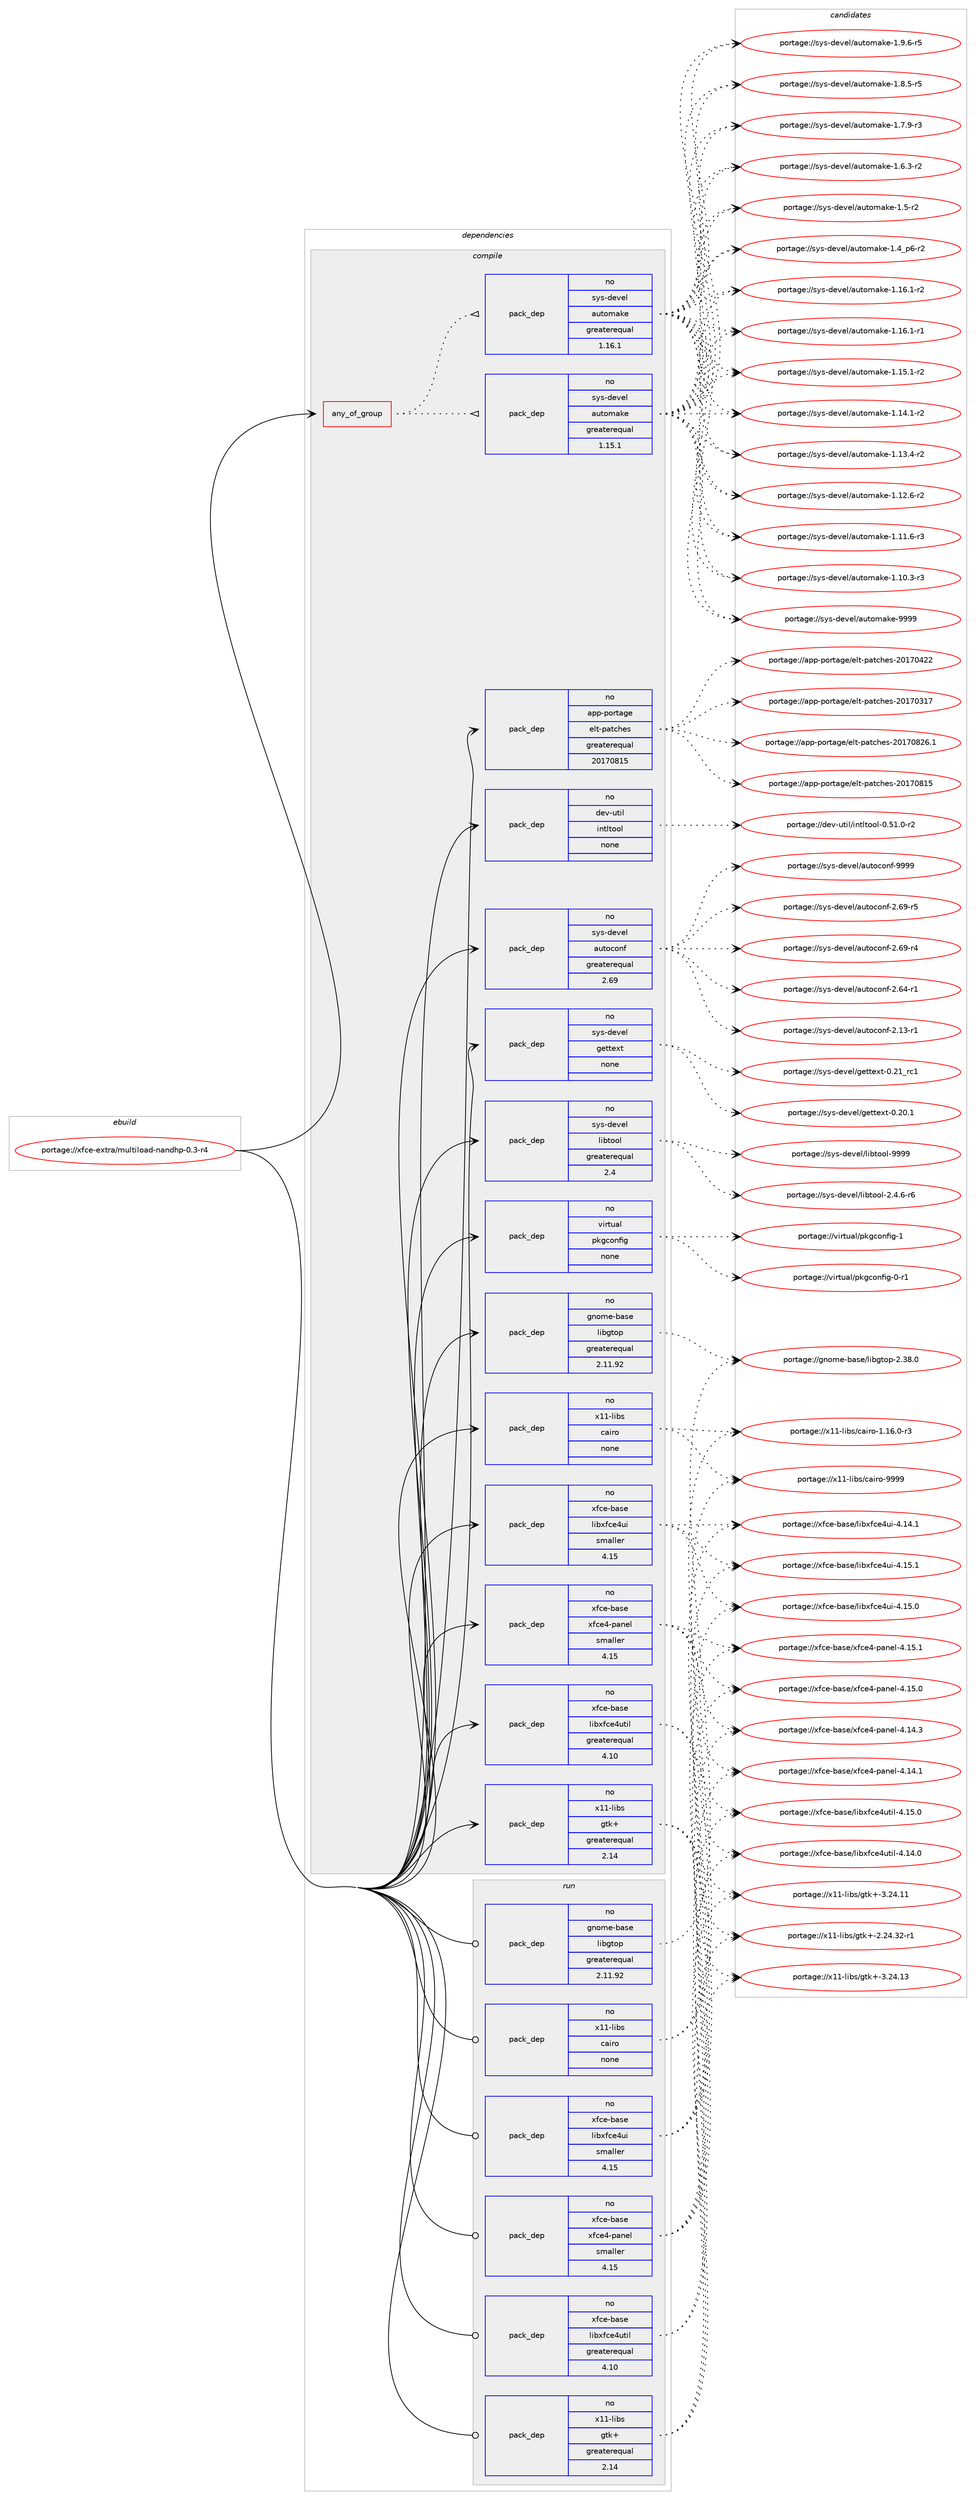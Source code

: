 digraph prolog {

# *************
# Graph options
# *************

newrank=true;
concentrate=true;
compound=true;
graph [rankdir=LR,fontname=Helvetica,fontsize=10,ranksep=1.5];#, ranksep=2.5, nodesep=0.2];
edge  [arrowhead=vee];
node  [fontname=Helvetica,fontsize=10];

# **********
# The ebuild
# **********

subgraph cluster_leftcol {
color=gray;
rank=same;
label=<<i>ebuild</i>>;
id [label="portage://xfce-extra/multiload-nandhp-0.3-r4", color=red, width=4, href="../xfce-extra/multiload-nandhp-0.3-r4.svg"];
}

# ****************
# The dependencies
# ****************

subgraph cluster_midcol {
color=gray;
label=<<i>dependencies</i>>;
subgraph cluster_compile {
fillcolor="#eeeeee";
style=filled;
label=<<i>compile</i>>;
subgraph any9 {
dependency968 [label=<<TABLE BORDER="0" CELLBORDER="1" CELLSPACING="0" CELLPADDING="4"><TR><TD CELLPADDING="10">any_of_group</TD></TR></TABLE>>, shape=none, color=red];subgraph pack861 {
dependency969 [label=<<TABLE BORDER="0" CELLBORDER="1" CELLSPACING="0" CELLPADDING="4" WIDTH="220"><TR><TD ROWSPAN="6" CELLPADDING="30">pack_dep</TD></TR><TR><TD WIDTH="110">no</TD></TR><TR><TD>sys-devel</TD></TR><TR><TD>automake</TD></TR><TR><TD>greaterequal</TD></TR><TR><TD>1.16.1</TD></TR></TABLE>>, shape=none, color=blue];
}
dependency968:e -> dependency969:w [weight=20,style="dotted",arrowhead="oinv"];
subgraph pack862 {
dependency970 [label=<<TABLE BORDER="0" CELLBORDER="1" CELLSPACING="0" CELLPADDING="4" WIDTH="220"><TR><TD ROWSPAN="6" CELLPADDING="30">pack_dep</TD></TR><TR><TD WIDTH="110">no</TD></TR><TR><TD>sys-devel</TD></TR><TR><TD>automake</TD></TR><TR><TD>greaterequal</TD></TR><TR><TD>1.15.1</TD></TR></TABLE>>, shape=none, color=blue];
}
dependency968:e -> dependency970:w [weight=20,style="dotted",arrowhead="oinv"];
}
id:e -> dependency968:w [weight=20,style="solid",arrowhead="vee"];
subgraph pack863 {
dependency971 [label=<<TABLE BORDER="0" CELLBORDER="1" CELLSPACING="0" CELLPADDING="4" WIDTH="220"><TR><TD ROWSPAN="6" CELLPADDING="30">pack_dep</TD></TR><TR><TD WIDTH="110">no</TD></TR><TR><TD>app-portage</TD></TR><TR><TD>elt-patches</TD></TR><TR><TD>greaterequal</TD></TR><TR><TD>20170815</TD></TR></TABLE>>, shape=none, color=blue];
}
id:e -> dependency971:w [weight=20,style="solid",arrowhead="vee"];
subgraph pack864 {
dependency972 [label=<<TABLE BORDER="0" CELLBORDER="1" CELLSPACING="0" CELLPADDING="4" WIDTH="220"><TR><TD ROWSPAN="6" CELLPADDING="30">pack_dep</TD></TR><TR><TD WIDTH="110">no</TD></TR><TR><TD>dev-util</TD></TR><TR><TD>intltool</TD></TR><TR><TD>none</TD></TR><TR><TD></TD></TR></TABLE>>, shape=none, color=blue];
}
id:e -> dependency972:w [weight=20,style="solid",arrowhead="vee"];
subgraph pack865 {
dependency973 [label=<<TABLE BORDER="0" CELLBORDER="1" CELLSPACING="0" CELLPADDING="4" WIDTH="220"><TR><TD ROWSPAN="6" CELLPADDING="30">pack_dep</TD></TR><TR><TD WIDTH="110">no</TD></TR><TR><TD>gnome-base</TD></TR><TR><TD>libgtop</TD></TR><TR><TD>greaterequal</TD></TR><TR><TD>2.11.92</TD></TR></TABLE>>, shape=none, color=blue];
}
id:e -> dependency973:w [weight=20,style="solid",arrowhead="vee"];
subgraph pack866 {
dependency974 [label=<<TABLE BORDER="0" CELLBORDER="1" CELLSPACING="0" CELLPADDING="4" WIDTH="220"><TR><TD ROWSPAN="6" CELLPADDING="30">pack_dep</TD></TR><TR><TD WIDTH="110">no</TD></TR><TR><TD>sys-devel</TD></TR><TR><TD>autoconf</TD></TR><TR><TD>greaterequal</TD></TR><TR><TD>2.69</TD></TR></TABLE>>, shape=none, color=blue];
}
id:e -> dependency974:w [weight=20,style="solid",arrowhead="vee"];
subgraph pack867 {
dependency975 [label=<<TABLE BORDER="0" CELLBORDER="1" CELLSPACING="0" CELLPADDING="4" WIDTH="220"><TR><TD ROWSPAN="6" CELLPADDING="30">pack_dep</TD></TR><TR><TD WIDTH="110">no</TD></TR><TR><TD>sys-devel</TD></TR><TR><TD>gettext</TD></TR><TR><TD>none</TD></TR><TR><TD></TD></TR></TABLE>>, shape=none, color=blue];
}
id:e -> dependency975:w [weight=20,style="solid",arrowhead="vee"];
subgraph pack868 {
dependency976 [label=<<TABLE BORDER="0" CELLBORDER="1" CELLSPACING="0" CELLPADDING="4" WIDTH="220"><TR><TD ROWSPAN="6" CELLPADDING="30">pack_dep</TD></TR><TR><TD WIDTH="110">no</TD></TR><TR><TD>sys-devel</TD></TR><TR><TD>libtool</TD></TR><TR><TD>greaterequal</TD></TR><TR><TD>2.4</TD></TR></TABLE>>, shape=none, color=blue];
}
id:e -> dependency976:w [weight=20,style="solid",arrowhead="vee"];
subgraph pack869 {
dependency977 [label=<<TABLE BORDER="0" CELLBORDER="1" CELLSPACING="0" CELLPADDING="4" WIDTH="220"><TR><TD ROWSPAN="6" CELLPADDING="30">pack_dep</TD></TR><TR><TD WIDTH="110">no</TD></TR><TR><TD>virtual</TD></TR><TR><TD>pkgconfig</TD></TR><TR><TD>none</TD></TR><TR><TD></TD></TR></TABLE>>, shape=none, color=blue];
}
id:e -> dependency977:w [weight=20,style="solid",arrowhead="vee"];
subgraph pack870 {
dependency978 [label=<<TABLE BORDER="0" CELLBORDER="1" CELLSPACING="0" CELLPADDING="4" WIDTH="220"><TR><TD ROWSPAN="6" CELLPADDING="30">pack_dep</TD></TR><TR><TD WIDTH="110">no</TD></TR><TR><TD>x11-libs</TD></TR><TR><TD>cairo</TD></TR><TR><TD>none</TD></TR><TR><TD></TD></TR></TABLE>>, shape=none, color=blue];
}
id:e -> dependency978:w [weight=20,style="solid",arrowhead="vee"];
subgraph pack871 {
dependency979 [label=<<TABLE BORDER="0" CELLBORDER="1" CELLSPACING="0" CELLPADDING="4" WIDTH="220"><TR><TD ROWSPAN="6" CELLPADDING="30">pack_dep</TD></TR><TR><TD WIDTH="110">no</TD></TR><TR><TD>x11-libs</TD></TR><TR><TD>gtk+</TD></TR><TR><TD>greaterequal</TD></TR><TR><TD>2.14</TD></TR></TABLE>>, shape=none, color=blue];
}
id:e -> dependency979:w [weight=20,style="solid",arrowhead="vee"];
subgraph pack872 {
dependency980 [label=<<TABLE BORDER="0" CELLBORDER="1" CELLSPACING="0" CELLPADDING="4" WIDTH="220"><TR><TD ROWSPAN="6" CELLPADDING="30">pack_dep</TD></TR><TR><TD WIDTH="110">no</TD></TR><TR><TD>xfce-base</TD></TR><TR><TD>libxfce4ui</TD></TR><TR><TD>smaller</TD></TR><TR><TD>4.15</TD></TR></TABLE>>, shape=none, color=blue];
}
id:e -> dependency980:w [weight=20,style="solid",arrowhead="vee"];
subgraph pack873 {
dependency981 [label=<<TABLE BORDER="0" CELLBORDER="1" CELLSPACING="0" CELLPADDING="4" WIDTH="220"><TR><TD ROWSPAN="6" CELLPADDING="30">pack_dep</TD></TR><TR><TD WIDTH="110">no</TD></TR><TR><TD>xfce-base</TD></TR><TR><TD>libxfce4util</TD></TR><TR><TD>greaterequal</TD></TR><TR><TD>4.10</TD></TR></TABLE>>, shape=none, color=blue];
}
id:e -> dependency981:w [weight=20,style="solid",arrowhead="vee"];
subgraph pack874 {
dependency982 [label=<<TABLE BORDER="0" CELLBORDER="1" CELLSPACING="0" CELLPADDING="4" WIDTH="220"><TR><TD ROWSPAN="6" CELLPADDING="30">pack_dep</TD></TR><TR><TD WIDTH="110">no</TD></TR><TR><TD>xfce-base</TD></TR><TR><TD>xfce4-panel</TD></TR><TR><TD>smaller</TD></TR><TR><TD>4.15</TD></TR></TABLE>>, shape=none, color=blue];
}
id:e -> dependency982:w [weight=20,style="solid",arrowhead="vee"];
}
subgraph cluster_compileandrun {
fillcolor="#eeeeee";
style=filled;
label=<<i>compile and run</i>>;
}
subgraph cluster_run {
fillcolor="#eeeeee";
style=filled;
label=<<i>run</i>>;
subgraph pack875 {
dependency983 [label=<<TABLE BORDER="0" CELLBORDER="1" CELLSPACING="0" CELLPADDING="4" WIDTH="220"><TR><TD ROWSPAN="6" CELLPADDING="30">pack_dep</TD></TR><TR><TD WIDTH="110">no</TD></TR><TR><TD>gnome-base</TD></TR><TR><TD>libgtop</TD></TR><TR><TD>greaterequal</TD></TR><TR><TD>2.11.92</TD></TR></TABLE>>, shape=none, color=blue];
}
id:e -> dependency983:w [weight=20,style="solid",arrowhead="odot"];
subgraph pack876 {
dependency984 [label=<<TABLE BORDER="0" CELLBORDER="1" CELLSPACING="0" CELLPADDING="4" WIDTH="220"><TR><TD ROWSPAN="6" CELLPADDING="30">pack_dep</TD></TR><TR><TD WIDTH="110">no</TD></TR><TR><TD>x11-libs</TD></TR><TR><TD>cairo</TD></TR><TR><TD>none</TD></TR><TR><TD></TD></TR></TABLE>>, shape=none, color=blue];
}
id:e -> dependency984:w [weight=20,style="solid",arrowhead="odot"];
subgraph pack877 {
dependency985 [label=<<TABLE BORDER="0" CELLBORDER="1" CELLSPACING="0" CELLPADDING="4" WIDTH="220"><TR><TD ROWSPAN="6" CELLPADDING="30">pack_dep</TD></TR><TR><TD WIDTH="110">no</TD></TR><TR><TD>x11-libs</TD></TR><TR><TD>gtk+</TD></TR><TR><TD>greaterequal</TD></TR><TR><TD>2.14</TD></TR></TABLE>>, shape=none, color=blue];
}
id:e -> dependency985:w [weight=20,style="solid",arrowhead="odot"];
subgraph pack878 {
dependency986 [label=<<TABLE BORDER="0" CELLBORDER="1" CELLSPACING="0" CELLPADDING="4" WIDTH="220"><TR><TD ROWSPAN="6" CELLPADDING="30">pack_dep</TD></TR><TR><TD WIDTH="110">no</TD></TR><TR><TD>xfce-base</TD></TR><TR><TD>libxfce4ui</TD></TR><TR><TD>smaller</TD></TR><TR><TD>4.15</TD></TR></TABLE>>, shape=none, color=blue];
}
id:e -> dependency986:w [weight=20,style="solid",arrowhead="odot"];
subgraph pack879 {
dependency987 [label=<<TABLE BORDER="0" CELLBORDER="1" CELLSPACING="0" CELLPADDING="4" WIDTH="220"><TR><TD ROWSPAN="6" CELLPADDING="30">pack_dep</TD></TR><TR><TD WIDTH="110">no</TD></TR><TR><TD>xfce-base</TD></TR><TR><TD>libxfce4util</TD></TR><TR><TD>greaterequal</TD></TR><TR><TD>4.10</TD></TR></TABLE>>, shape=none, color=blue];
}
id:e -> dependency987:w [weight=20,style="solid",arrowhead="odot"];
subgraph pack880 {
dependency988 [label=<<TABLE BORDER="0" CELLBORDER="1" CELLSPACING="0" CELLPADDING="4" WIDTH="220"><TR><TD ROWSPAN="6" CELLPADDING="30">pack_dep</TD></TR><TR><TD WIDTH="110">no</TD></TR><TR><TD>xfce-base</TD></TR><TR><TD>xfce4-panel</TD></TR><TR><TD>smaller</TD></TR><TR><TD>4.15</TD></TR></TABLE>>, shape=none, color=blue];
}
id:e -> dependency988:w [weight=20,style="solid",arrowhead="odot"];
}
}

# **************
# The candidates
# **************

subgraph cluster_choices {
rank=same;
color=gray;
label=<<i>candidates</i>>;

subgraph choice861 {
color=black;
nodesep=1;
choice115121115451001011181011084797117116111109971071014557575757 [label="portage://sys-devel/automake-9999", color=red, width=4,href="../sys-devel/automake-9999.svg"];
choice115121115451001011181011084797117116111109971071014549465746544511453 [label="portage://sys-devel/automake-1.9.6-r5", color=red, width=4,href="../sys-devel/automake-1.9.6-r5.svg"];
choice115121115451001011181011084797117116111109971071014549465646534511453 [label="portage://sys-devel/automake-1.8.5-r5", color=red, width=4,href="../sys-devel/automake-1.8.5-r5.svg"];
choice115121115451001011181011084797117116111109971071014549465546574511451 [label="portage://sys-devel/automake-1.7.9-r3", color=red, width=4,href="../sys-devel/automake-1.7.9-r3.svg"];
choice115121115451001011181011084797117116111109971071014549465446514511450 [label="portage://sys-devel/automake-1.6.3-r2", color=red, width=4,href="../sys-devel/automake-1.6.3-r2.svg"];
choice11512111545100101118101108479711711611110997107101454946534511450 [label="portage://sys-devel/automake-1.5-r2", color=red, width=4,href="../sys-devel/automake-1.5-r2.svg"];
choice115121115451001011181011084797117116111109971071014549465295112544511450 [label="portage://sys-devel/automake-1.4_p6-r2", color=red, width=4,href="../sys-devel/automake-1.4_p6-r2.svg"];
choice11512111545100101118101108479711711611110997107101454946495446494511450 [label="portage://sys-devel/automake-1.16.1-r2", color=red, width=4,href="../sys-devel/automake-1.16.1-r2.svg"];
choice11512111545100101118101108479711711611110997107101454946495446494511449 [label="portage://sys-devel/automake-1.16.1-r1", color=red, width=4,href="../sys-devel/automake-1.16.1-r1.svg"];
choice11512111545100101118101108479711711611110997107101454946495346494511450 [label="portage://sys-devel/automake-1.15.1-r2", color=red, width=4,href="../sys-devel/automake-1.15.1-r2.svg"];
choice11512111545100101118101108479711711611110997107101454946495246494511450 [label="portage://sys-devel/automake-1.14.1-r2", color=red, width=4,href="../sys-devel/automake-1.14.1-r2.svg"];
choice11512111545100101118101108479711711611110997107101454946495146524511450 [label="portage://sys-devel/automake-1.13.4-r2", color=red, width=4,href="../sys-devel/automake-1.13.4-r2.svg"];
choice11512111545100101118101108479711711611110997107101454946495046544511450 [label="portage://sys-devel/automake-1.12.6-r2", color=red, width=4,href="../sys-devel/automake-1.12.6-r2.svg"];
choice11512111545100101118101108479711711611110997107101454946494946544511451 [label="portage://sys-devel/automake-1.11.6-r3", color=red, width=4,href="../sys-devel/automake-1.11.6-r3.svg"];
choice11512111545100101118101108479711711611110997107101454946494846514511451 [label="portage://sys-devel/automake-1.10.3-r3", color=red, width=4,href="../sys-devel/automake-1.10.3-r3.svg"];
dependency969:e -> choice115121115451001011181011084797117116111109971071014557575757:w [style=dotted,weight="100"];
dependency969:e -> choice115121115451001011181011084797117116111109971071014549465746544511453:w [style=dotted,weight="100"];
dependency969:e -> choice115121115451001011181011084797117116111109971071014549465646534511453:w [style=dotted,weight="100"];
dependency969:e -> choice115121115451001011181011084797117116111109971071014549465546574511451:w [style=dotted,weight="100"];
dependency969:e -> choice115121115451001011181011084797117116111109971071014549465446514511450:w [style=dotted,weight="100"];
dependency969:e -> choice11512111545100101118101108479711711611110997107101454946534511450:w [style=dotted,weight="100"];
dependency969:e -> choice115121115451001011181011084797117116111109971071014549465295112544511450:w [style=dotted,weight="100"];
dependency969:e -> choice11512111545100101118101108479711711611110997107101454946495446494511450:w [style=dotted,weight="100"];
dependency969:e -> choice11512111545100101118101108479711711611110997107101454946495446494511449:w [style=dotted,weight="100"];
dependency969:e -> choice11512111545100101118101108479711711611110997107101454946495346494511450:w [style=dotted,weight="100"];
dependency969:e -> choice11512111545100101118101108479711711611110997107101454946495246494511450:w [style=dotted,weight="100"];
dependency969:e -> choice11512111545100101118101108479711711611110997107101454946495146524511450:w [style=dotted,weight="100"];
dependency969:e -> choice11512111545100101118101108479711711611110997107101454946495046544511450:w [style=dotted,weight="100"];
dependency969:e -> choice11512111545100101118101108479711711611110997107101454946494946544511451:w [style=dotted,weight="100"];
dependency969:e -> choice11512111545100101118101108479711711611110997107101454946494846514511451:w [style=dotted,weight="100"];
}
subgraph choice862 {
color=black;
nodesep=1;
choice115121115451001011181011084797117116111109971071014557575757 [label="portage://sys-devel/automake-9999", color=red, width=4,href="../sys-devel/automake-9999.svg"];
choice115121115451001011181011084797117116111109971071014549465746544511453 [label="portage://sys-devel/automake-1.9.6-r5", color=red, width=4,href="../sys-devel/automake-1.9.6-r5.svg"];
choice115121115451001011181011084797117116111109971071014549465646534511453 [label="portage://sys-devel/automake-1.8.5-r5", color=red, width=4,href="../sys-devel/automake-1.8.5-r5.svg"];
choice115121115451001011181011084797117116111109971071014549465546574511451 [label="portage://sys-devel/automake-1.7.9-r3", color=red, width=4,href="../sys-devel/automake-1.7.9-r3.svg"];
choice115121115451001011181011084797117116111109971071014549465446514511450 [label="portage://sys-devel/automake-1.6.3-r2", color=red, width=4,href="../sys-devel/automake-1.6.3-r2.svg"];
choice11512111545100101118101108479711711611110997107101454946534511450 [label="portage://sys-devel/automake-1.5-r2", color=red, width=4,href="../sys-devel/automake-1.5-r2.svg"];
choice115121115451001011181011084797117116111109971071014549465295112544511450 [label="portage://sys-devel/automake-1.4_p6-r2", color=red, width=4,href="../sys-devel/automake-1.4_p6-r2.svg"];
choice11512111545100101118101108479711711611110997107101454946495446494511450 [label="portage://sys-devel/automake-1.16.1-r2", color=red, width=4,href="../sys-devel/automake-1.16.1-r2.svg"];
choice11512111545100101118101108479711711611110997107101454946495446494511449 [label="portage://sys-devel/automake-1.16.1-r1", color=red, width=4,href="../sys-devel/automake-1.16.1-r1.svg"];
choice11512111545100101118101108479711711611110997107101454946495346494511450 [label="portage://sys-devel/automake-1.15.1-r2", color=red, width=4,href="../sys-devel/automake-1.15.1-r2.svg"];
choice11512111545100101118101108479711711611110997107101454946495246494511450 [label="portage://sys-devel/automake-1.14.1-r2", color=red, width=4,href="../sys-devel/automake-1.14.1-r2.svg"];
choice11512111545100101118101108479711711611110997107101454946495146524511450 [label="portage://sys-devel/automake-1.13.4-r2", color=red, width=4,href="../sys-devel/automake-1.13.4-r2.svg"];
choice11512111545100101118101108479711711611110997107101454946495046544511450 [label="portage://sys-devel/automake-1.12.6-r2", color=red, width=4,href="../sys-devel/automake-1.12.6-r2.svg"];
choice11512111545100101118101108479711711611110997107101454946494946544511451 [label="portage://sys-devel/automake-1.11.6-r3", color=red, width=4,href="../sys-devel/automake-1.11.6-r3.svg"];
choice11512111545100101118101108479711711611110997107101454946494846514511451 [label="portage://sys-devel/automake-1.10.3-r3", color=red, width=4,href="../sys-devel/automake-1.10.3-r3.svg"];
dependency970:e -> choice115121115451001011181011084797117116111109971071014557575757:w [style=dotted,weight="100"];
dependency970:e -> choice115121115451001011181011084797117116111109971071014549465746544511453:w [style=dotted,weight="100"];
dependency970:e -> choice115121115451001011181011084797117116111109971071014549465646534511453:w [style=dotted,weight="100"];
dependency970:e -> choice115121115451001011181011084797117116111109971071014549465546574511451:w [style=dotted,weight="100"];
dependency970:e -> choice115121115451001011181011084797117116111109971071014549465446514511450:w [style=dotted,weight="100"];
dependency970:e -> choice11512111545100101118101108479711711611110997107101454946534511450:w [style=dotted,weight="100"];
dependency970:e -> choice115121115451001011181011084797117116111109971071014549465295112544511450:w [style=dotted,weight="100"];
dependency970:e -> choice11512111545100101118101108479711711611110997107101454946495446494511450:w [style=dotted,weight="100"];
dependency970:e -> choice11512111545100101118101108479711711611110997107101454946495446494511449:w [style=dotted,weight="100"];
dependency970:e -> choice11512111545100101118101108479711711611110997107101454946495346494511450:w [style=dotted,weight="100"];
dependency970:e -> choice11512111545100101118101108479711711611110997107101454946495246494511450:w [style=dotted,weight="100"];
dependency970:e -> choice11512111545100101118101108479711711611110997107101454946495146524511450:w [style=dotted,weight="100"];
dependency970:e -> choice11512111545100101118101108479711711611110997107101454946495046544511450:w [style=dotted,weight="100"];
dependency970:e -> choice11512111545100101118101108479711711611110997107101454946494946544511451:w [style=dotted,weight="100"];
dependency970:e -> choice11512111545100101118101108479711711611110997107101454946494846514511451:w [style=dotted,weight="100"];
}
subgraph choice863 {
color=black;
nodesep=1;
choice971121124511211111411697103101471011081164511297116991041011154550484955485650544649 [label="portage://app-portage/elt-patches-20170826.1", color=red, width=4,href="../app-portage/elt-patches-20170826.1.svg"];
choice97112112451121111141169710310147101108116451129711699104101115455048495548564953 [label="portage://app-portage/elt-patches-20170815", color=red, width=4,href="../app-portage/elt-patches-20170815.svg"];
choice97112112451121111141169710310147101108116451129711699104101115455048495548525050 [label="portage://app-portage/elt-patches-20170422", color=red, width=4,href="../app-portage/elt-patches-20170422.svg"];
choice97112112451121111141169710310147101108116451129711699104101115455048495548514955 [label="portage://app-portage/elt-patches-20170317", color=red, width=4,href="../app-portage/elt-patches-20170317.svg"];
dependency971:e -> choice971121124511211111411697103101471011081164511297116991041011154550484955485650544649:w [style=dotted,weight="100"];
dependency971:e -> choice97112112451121111141169710310147101108116451129711699104101115455048495548564953:w [style=dotted,weight="100"];
dependency971:e -> choice97112112451121111141169710310147101108116451129711699104101115455048495548525050:w [style=dotted,weight="100"];
dependency971:e -> choice97112112451121111141169710310147101108116451129711699104101115455048495548514955:w [style=dotted,weight="100"];
}
subgraph choice864 {
color=black;
nodesep=1;
choice1001011184511711610510847105110116108116111111108454846534946484511450 [label="portage://dev-util/intltool-0.51.0-r2", color=red, width=4,href="../dev-util/intltool-0.51.0-r2.svg"];
dependency972:e -> choice1001011184511711610510847105110116108116111111108454846534946484511450:w [style=dotted,weight="100"];
}
subgraph choice865 {
color=black;
nodesep=1;
choice103110111109101459897115101471081059810311611111245504651564648 [label="portage://gnome-base/libgtop-2.38.0", color=red, width=4,href="../gnome-base/libgtop-2.38.0.svg"];
dependency973:e -> choice103110111109101459897115101471081059810311611111245504651564648:w [style=dotted,weight="100"];
}
subgraph choice866 {
color=black;
nodesep=1;
choice115121115451001011181011084797117116111991111101024557575757 [label="portage://sys-devel/autoconf-9999", color=red, width=4,href="../sys-devel/autoconf-9999.svg"];
choice1151211154510010111810110847971171161119911111010245504654574511453 [label="portage://sys-devel/autoconf-2.69-r5", color=red, width=4,href="../sys-devel/autoconf-2.69-r5.svg"];
choice1151211154510010111810110847971171161119911111010245504654574511452 [label="portage://sys-devel/autoconf-2.69-r4", color=red, width=4,href="../sys-devel/autoconf-2.69-r4.svg"];
choice1151211154510010111810110847971171161119911111010245504654524511449 [label="portage://sys-devel/autoconf-2.64-r1", color=red, width=4,href="../sys-devel/autoconf-2.64-r1.svg"];
choice1151211154510010111810110847971171161119911111010245504649514511449 [label="portage://sys-devel/autoconf-2.13-r1", color=red, width=4,href="../sys-devel/autoconf-2.13-r1.svg"];
dependency974:e -> choice115121115451001011181011084797117116111991111101024557575757:w [style=dotted,weight="100"];
dependency974:e -> choice1151211154510010111810110847971171161119911111010245504654574511453:w [style=dotted,weight="100"];
dependency974:e -> choice1151211154510010111810110847971171161119911111010245504654574511452:w [style=dotted,weight="100"];
dependency974:e -> choice1151211154510010111810110847971171161119911111010245504654524511449:w [style=dotted,weight="100"];
dependency974:e -> choice1151211154510010111810110847971171161119911111010245504649514511449:w [style=dotted,weight="100"];
}
subgraph choice867 {
color=black;
nodesep=1;
choice11512111545100101118101108471031011161161011201164548465049951149949 [label="portage://sys-devel/gettext-0.21_rc1", color=red, width=4,href="../sys-devel/gettext-0.21_rc1.svg"];
choice115121115451001011181011084710310111611610112011645484650484649 [label="portage://sys-devel/gettext-0.20.1", color=red, width=4,href="../sys-devel/gettext-0.20.1.svg"];
dependency975:e -> choice11512111545100101118101108471031011161161011201164548465049951149949:w [style=dotted,weight="100"];
dependency975:e -> choice115121115451001011181011084710310111611610112011645484650484649:w [style=dotted,weight="100"];
}
subgraph choice868 {
color=black;
nodesep=1;
choice1151211154510010111810110847108105981161111111084557575757 [label="portage://sys-devel/libtool-9999", color=red, width=4,href="../sys-devel/libtool-9999.svg"];
choice1151211154510010111810110847108105981161111111084550465246544511454 [label="portage://sys-devel/libtool-2.4.6-r6", color=red, width=4,href="../sys-devel/libtool-2.4.6-r6.svg"];
dependency976:e -> choice1151211154510010111810110847108105981161111111084557575757:w [style=dotted,weight="100"];
dependency976:e -> choice1151211154510010111810110847108105981161111111084550465246544511454:w [style=dotted,weight="100"];
}
subgraph choice869 {
color=black;
nodesep=1;
choice1181051141161179710847112107103991111101021051034549 [label="portage://virtual/pkgconfig-1", color=red, width=4,href="../virtual/pkgconfig-1.svg"];
choice11810511411611797108471121071039911111010210510345484511449 [label="portage://virtual/pkgconfig-0-r1", color=red, width=4,href="../virtual/pkgconfig-0-r1.svg"];
dependency977:e -> choice1181051141161179710847112107103991111101021051034549:w [style=dotted,weight="100"];
dependency977:e -> choice11810511411611797108471121071039911111010210510345484511449:w [style=dotted,weight="100"];
}
subgraph choice870 {
color=black;
nodesep=1;
choice120494945108105981154799971051141114557575757 [label="portage://x11-libs/cairo-9999", color=red, width=4,href="../x11-libs/cairo-9999.svg"];
choice12049494510810598115479997105114111454946495446484511451 [label="portage://x11-libs/cairo-1.16.0-r3", color=red, width=4,href="../x11-libs/cairo-1.16.0-r3.svg"];
dependency978:e -> choice120494945108105981154799971051141114557575757:w [style=dotted,weight="100"];
dependency978:e -> choice12049494510810598115479997105114111454946495446484511451:w [style=dotted,weight="100"];
}
subgraph choice871 {
color=black;
nodesep=1;
choice1204949451081059811547103116107434551465052464951 [label="portage://x11-libs/gtk+-3.24.13", color=red, width=4,href="../x11-libs/gtk+-3.24.13.svg"];
choice1204949451081059811547103116107434551465052464949 [label="portage://x11-libs/gtk+-3.24.11", color=red, width=4,href="../x11-libs/gtk+-3.24.11.svg"];
choice12049494510810598115471031161074345504650524651504511449 [label="portage://x11-libs/gtk+-2.24.32-r1", color=red, width=4,href="../x11-libs/gtk+-2.24.32-r1.svg"];
dependency979:e -> choice1204949451081059811547103116107434551465052464951:w [style=dotted,weight="100"];
dependency979:e -> choice1204949451081059811547103116107434551465052464949:w [style=dotted,weight="100"];
dependency979:e -> choice12049494510810598115471031161074345504650524651504511449:w [style=dotted,weight="100"];
}
subgraph choice872 {
color=black;
nodesep=1;
choice120102991014598971151014710810598120102991015211710545524649534649 [label="portage://xfce-base/libxfce4ui-4.15.1", color=red, width=4,href="../xfce-base/libxfce4ui-4.15.1.svg"];
choice120102991014598971151014710810598120102991015211710545524649534648 [label="portage://xfce-base/libxfce4ui-4.15.0", color=red, width=4,href="../xfce-base/libxfce4ui-4.15.0.svg"];
choice120102991014598971151014710810598120102991015211710545524649524649 [label="portage://xfce-base/libxfce4ui-4.14.1", color=red, width=4,href="../xfce-base/libxfce4ui-4.14.1.svg"];
dependency980:e -> choice120102991014598971151014710810598120102991015211710545524649534649:w [style=dotted,weight="100"];
dependency980:e -> choice120102991014598971151014710810598120102991015211710545524649534648:w [style=dotted,weight="100"];
dependency980:e -> choice120102991014598971151014710810598120102991015211710545524649524649:w [style=dotted,weight="100"];
}
subgraph choice873 {
color=black;
nodesep=1;
choice120102991014598971151014710810598120102991015211711610510845524649534648 [label="portage://xfce-base/libxfce4util-4.15.0", color=red, width=4,href="../xfce-base/libxfce4util-4.15.0.svg"];
choice120102991014598971151014710810598120102991015211711610510845524649524648 [label="portage://xfce-base/libxfce4util-4.14.0", color=red, width=4,href="../xfce-base/libxfce4util-4.14.0.svg"];
dependency981:e -> choice120102991014598971151014710810598120102991015211711610510845524649534648:w [style=dotted,weight="100"];
dependency981:e -> choice120102991014598971151014710810598120102991015211711610510845524649524648:w [style=dotted,weight="100"];
}
subgraph choice874 {
color=black;
nodesep=1;
choice12010299101459897115101471201029910152451129711010110845524649534649 [label="portage://xfce-base/xfce4-panel-4.15.1", color=red, width=4,href="../xfce-base/xfce4-panel-4.15.1.svg"];
choice12010299101459897115101471201029910152451129711010110845524649534648 [label="portage://xfce-base/xfce4-panel-4.15.0", color=red, width=4,href="../xfce-base/xfce4-panel-4.15.0.svg"];
choice12010299101459897115101471201029910152451129711010110845524649524651 [label="portage://xfce-base/xfce4-panel-4.14.3", color=red, width=4,href="../xfce-base/xfce4-panel-4.14.3.svg"];
choice12010299101459897115101471201029910152451129711010110845524649524649 [label="portage://xfce-base/xfce4-panel-4.14.1", color=red, width=4,href="../xfce-base/xfce4-panel-4.14.1.svg"];
dependency982:e -> choice12010299101459897115101471201029910152451129711010110845524649534649:w [style=dotted,weight="100"];
dependency982:e -> choice12010299101459897115101471201029910152451129711010110845524649534648:w [style=dotted,weight="100"];
dependency982:e -> choice12010299101459897115101471201029910152451129711010110845524649524651:w [style=dotted,weight="100"];
dependency982:e -> choice12010299101459897115101471201029910152451129711010110845524649524649:w [style=dotted,weight="100"];
}
subgraph choice875 {
color=black;
nodesep=1;
choice103110111109101459897115101471081059810311611111245504651564648 [label="portage://gnome-base/libgtop-2.38.0", color=red, width=4,href="../gnome-base/libgtop-2.38.0.svg"];
dependency983:e -> choice103110111109101459897115101471081059810311611111245504651564648:w [style=dotted,weight="100"];
}
subgraph choice876 {
color=black;
nodesep=1;
choice120494945108105981154799971051141114557575757 [label="portage://x11-libs/cairo-9999", color=red, width=4,href="../x11-libs/cairo-9999.svg"];
choice12049494510810598115479997105114111454946495446484511451 [label="portage://x11-libs/cairo-1.16.0-r3", color=red, width=4,href="../x11-libs/cairo-1.16.0-r3.svg"];
dependency984:e -> choice120494945108105981154799971051141114557575757:w [style=dotted,weight="100"];
dependency984:e -> choice12049494510810598115479997105114111454946495446484511451:w [style=dotted,weight="100"];
}
subgraph choice877 {
color=black;
nodesep=1;
choice1204949451081059811547103116107434551465052464951 [label="portage://x11-libs/gtk+-3.24.13", color=red, width=4,href="../x11-libs/gtk+-3.24.13.svg"];
choice1204949451081059811547103116107434551465052464949 [label="portage://x11-libs/gtk+-3.24.11", color=red, width=4,href="../x11-libs/gtk+-3.24.11.svg"];
choice12049494510810598115471031161074345504650524651504511449 [label="portage://x11-libs/gtk+-2.24.32-r1", color=red, width=4,href="../x11-libs/gtk+-2.24.32-r1.svg"];
dependency985:e -> choice1204949451081059811547103116107434551465052464951:w [style=dotted,weight="100"];
dependency985:e -> choice1204949451081059811547103116107434551465052464949:w [style=dotted,weight="100"];
dependency985:e -> choice12049494510810598115471031161074345504650524651504511449:w [style=dotted,weight="100"];
}
subgraph choice878 {
color=black;
nodesep=1;
choice120102991014598971151014710810598120102991015211710545524649534649 [label="portage://xfce-base/libxfce4ui-4.15.1", color=red, width=4,href="../xfce-base/libxfce4ui-4.15.1.svg"];
choice120102991014598971151014710810598120102991015211710545524649534648 [label="portage://xfce-base/libxfce4ui-4.15.0", color=red, width=4,href="../xfce-base/libxfce4ui-4.15.0.svg"];
choice120102991014598971151014710810598120102991015211710545524649524649 [label="portage://xfce-base/libxfce4ui-4.14.1", color=red, width=4,href="../xfce-base/libxfce4ui-4.14.1.svg"];
dependency986:e -> choice120102991014598971151014710810598120102991015211710545524649534649:w [style=dotted,weight="100"];
dependency986:e -> choice120102991014598971151014710810598120102991015211710545524649534648:w [style=dotted,weight="100"];
dependency986:e -> choice120102991014598971151014710810598120102991015211710545524649524649:w [style=dotted,weight="100"];
}
subgraph choice879 {
color=black;
nodesep=1;
choice120102991014598971151014710810598120102991015211711610510845524649534648 [label="portage://xfce-base/libxfce4util-4.15.0", color=red, width=4,href="../xfce-base/libxfce4util-4.15.0.svg"];
choice120102991014598971151014710810598120102991015211711610510845524649524648 [label="portage://xfce-base/libxfce4util-4.14.0", color=red, width=4,href="../xfce-base/libxfce4util-4.14.0.svg"];
dependency987:e -> choice120102991014598971151014710810598120102991015211711610510845524649534648:w [style=dotted,weight="100"];
dependency987:e -> choice120102991014598971151014710810598120102991015211711610510845524649524648:w [style=dotted,weight="100"];
}
subgraph choice880 {
color=black;
nodesep=1;
choice12010299101459897115101471201029910152451129711010110845524649534649 [label="portage://xfce-base/xfce4-panel-4.15.1", color=red, width=4,href="../xfce-base/xfce4-panel-4.15.1.svg"];
choice12010299101459897115101471201029910152451129711010110845524649534648 [label="portage://xfce-base/xfce4-panel-4.15.0", color=red, width=4,href="../xfce-base/xfce4-panel-4.15.0.svg"];
choice12010299101459897115101471201029910152451129711010110845524649524651 [label="portage://xfce-base/xfce4-panel-4.14.3", color=red, width=4,href="../xfce-base/xfce4-panel-4.14.3.svg"];
choice12010299101459897115101471201029910152451129711010110845524649524649 [label="portage://xfce-base/xfce4-panel-4.14.1", color=red, width=4,href="../xfce-base/xfce4-panel-4.14.1.svg"];
dependency988:e -> choice12010299101459897115101471201029910152451129711010110845524649534649:w [style=dotted,weight="100"];
dependency988:e -> choice12010299101459897115101471201029910152451129711010110845524649534648:w [style=dotted,weight="100"];
dependency988:e -> choice12010299101459897115101471201029910152451129711010110845524649524651:w [style=dotted,weight="100"];
dependency988:e -> choice12010299101459897115101471201029910152451129711010110845524649524649:w [style=dotted,weight="100"];
}
}

}
